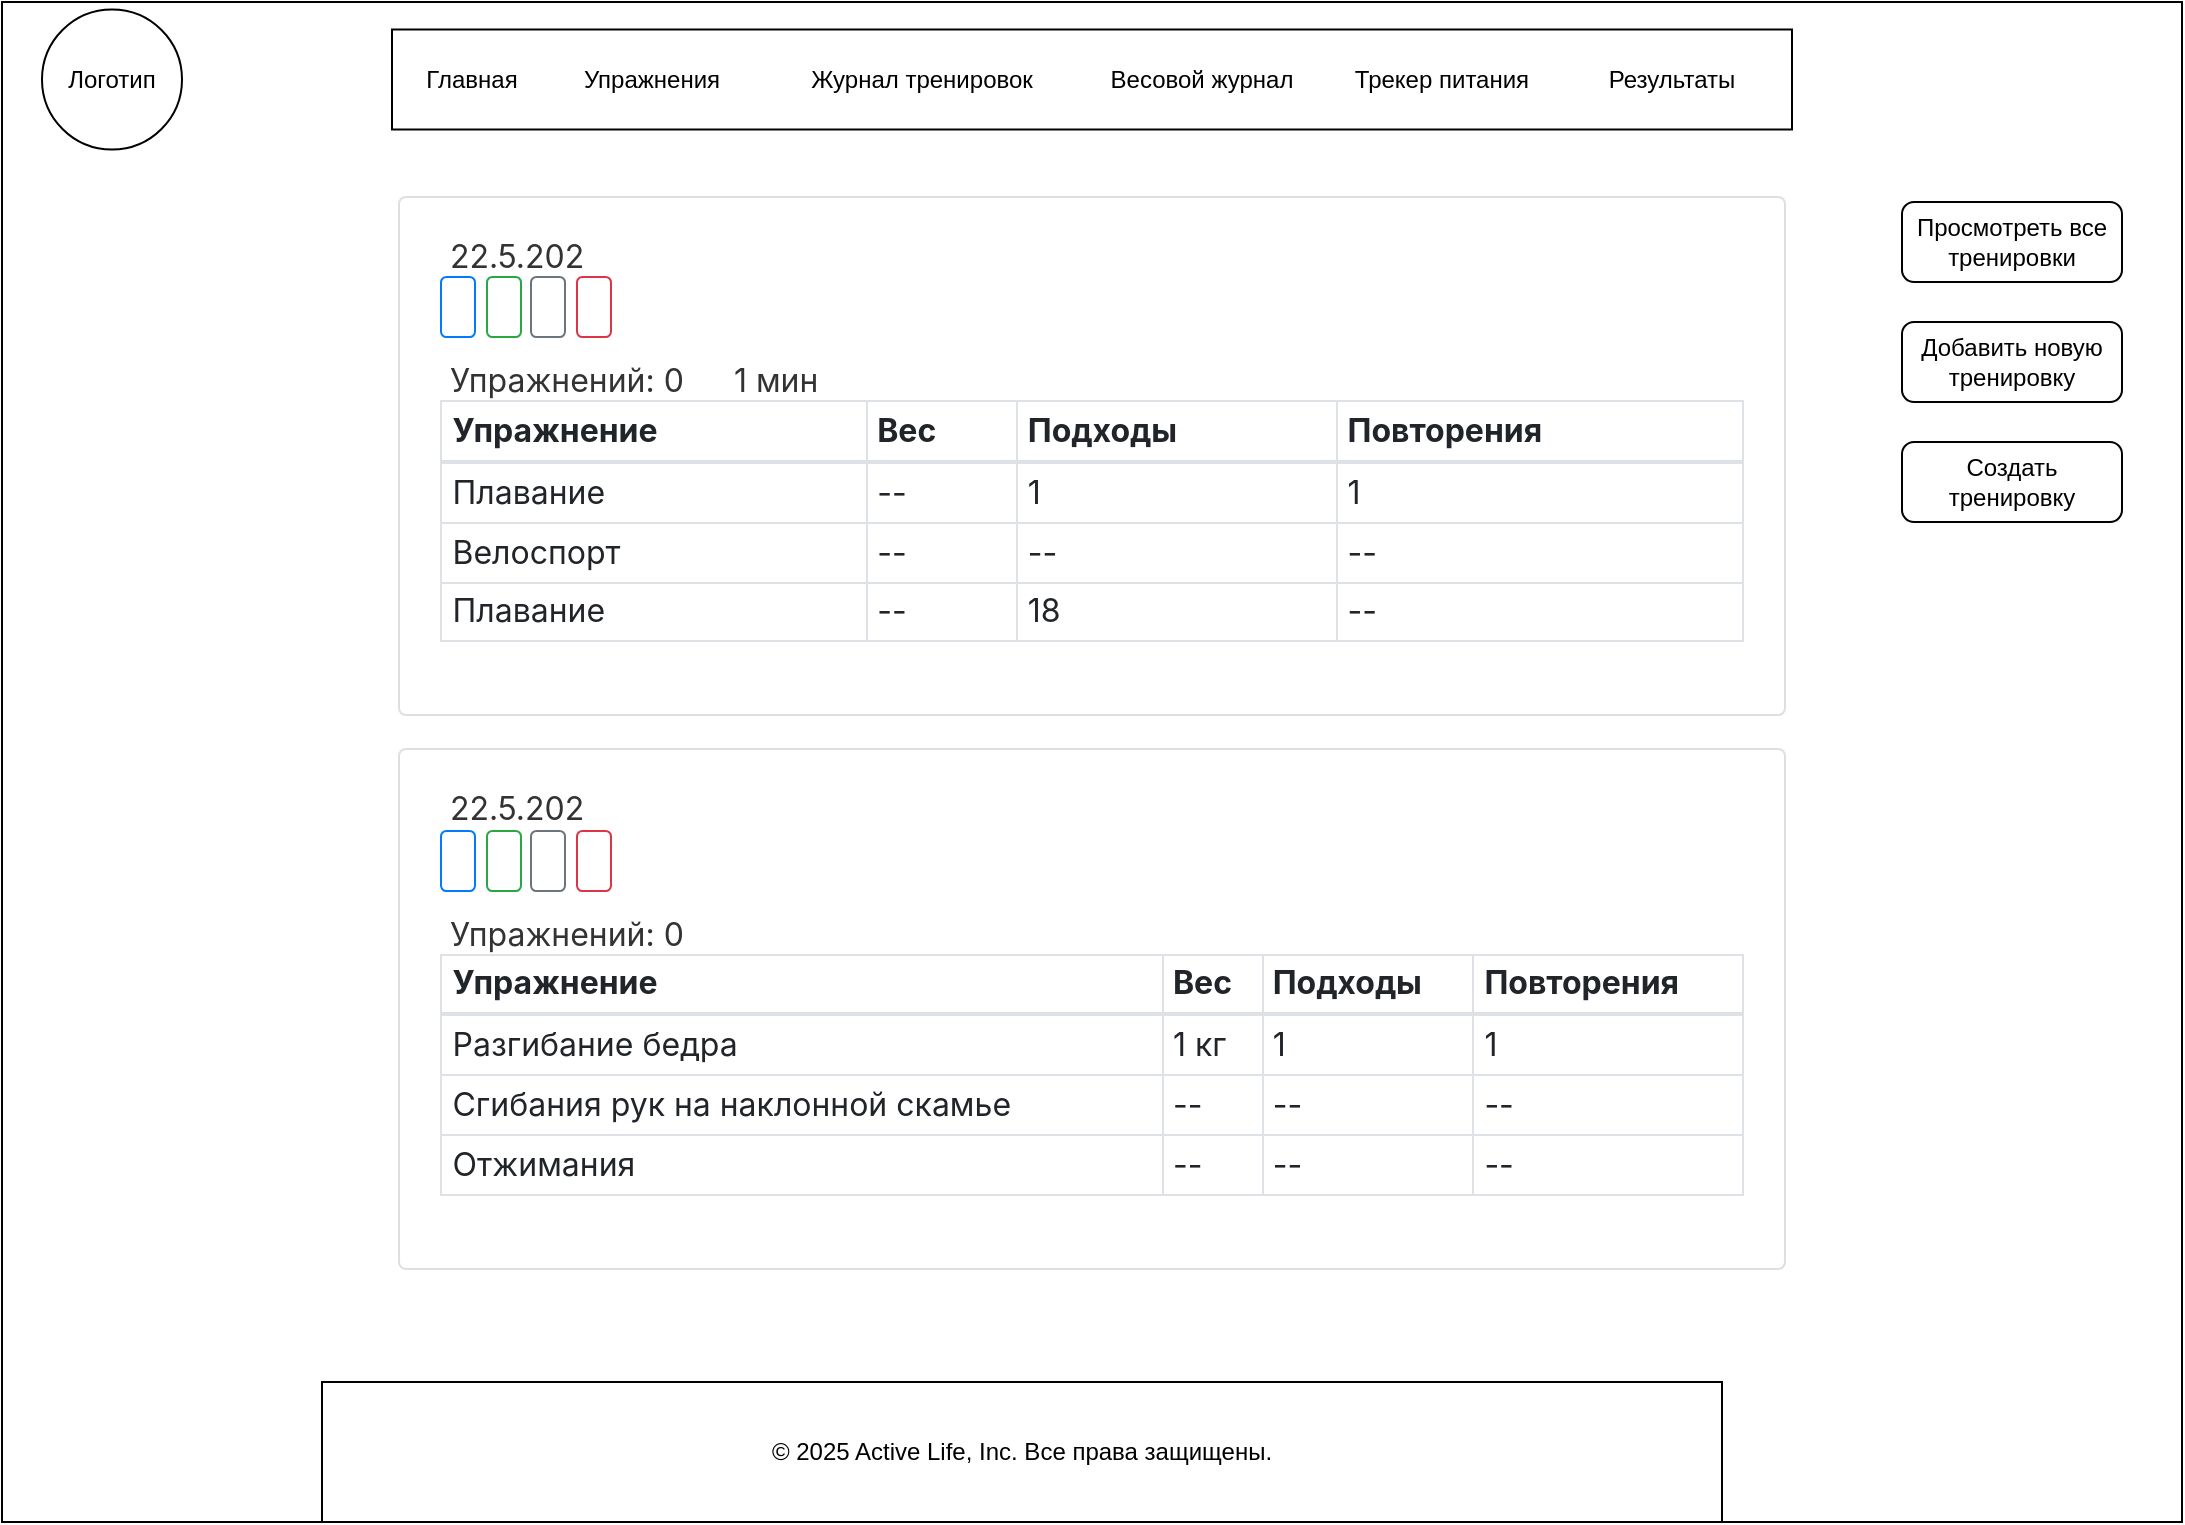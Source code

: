 <mxfile version="27.1.1">
  <diagram name="Страница — 1" id="Hlc0T5OV5nTlnzMZ5ySf">
    <mxGraphModel dx="1959" dy="884" grid="1" gridSize="10" guides="1" tooltips="1" connect="1" arrows="1" fold="1" page="1" pageScale="1" pageWidth="827" pageHeight="1169" math="0" shadow="0">
      <root>
        <mxCell id="0" />
        <mxCell id="1" parent="0" />
        <mxCell id="ZbcpjQBcdrtAO-jrBeKX-1" value="&#xa;&lt;div style=&quot;box-sizing: border-box; position: relative; display: flex; flex-direction: column; min-width: 0px; overflow-wrap: break-word; background-color: rgb(255, 255, 255); background-clip: border-box; border: 1px solid rgba(0, 0, 0, 0.125); border-radius: 0.25rem; margin-bottom: 1rem !important; color: rgb(51, 51, 51); font-family: -apple-system, BlinkMacSystemFont, &amp;quot;Segoe UI&amp;quot;, Roboto, &amp;quot;Helvetica Neue&amp;quot;, Arial, &amp;quot;Noto Sans&amp;quot;, sans-serif, &amp;quot;Apple Color Emoji&amp;quot;, &amp;quot;Segoe UI Emoji&amp;quot;, &amp;quot;Segoe UI Symbol&amp;quot;, &amp;quot;Noto Color Emoji&amp;quot;; font-size: 16px; font-style: normal; font-variant-ligatures: normal; font-variant-caps: normal; font-weight: 400; letter-spacing: normal; orphans: 2; text-align: left; text-indent: 0px; text-transform: none; widows: 2; word-spacing: 0px; -webkit-text-stroke-width: 0px; white-space: normal; text-decoration-thickness: initial; text-decoration-style: initial; text-decoration-color: initial;&quot; class=&quot;card mb-3&quot;&gt;&lt;div style=&quot;box-sizing: border-box; flex: 1 1 auto; min-height: 1px; padding: 1.25rem;&quot; class=&quot;card-body&quot;&gt;&lt;div style=&quot;box-sizing: border-box; margin-bottom: 0.75rem;&quot; class=&quot;card-title&quot;&gt;&lt;span style=&quot;box-sizing: border-box;&quot; class=&quot;date&quot;&gt;&lt;i style=&quot;box-sizing: border-box; display: inline-block; font-style: normal; font-variant: normal; font-size-adjust: none; font-kerning: auto; font-optical-sizing: auto; font-feature-settings: normal; font-variation-settings: normal; font-weight: normal; font-stretch: normal; line-height: 1; font-family: FontAwesome; font-size: inherit; text-rendering: auto; -webkit-font-smoothing: antialiased;&quot; class=&quot;fa fa-calendar&quot;&gt;&lt;/i&gt;&lt;span&gt;&amp;nbsp;&lt;/span&gt;22.5.202&lt;/span&gt;&lt;div style=&quot;box-sizing: border-box;&quot; class=&quot;actions&quot;&gt;&lt;a style=&quot;box-sizing: border-box; color: rgb(0, 123, 255); text-decoration: none !important; background-color: transparent; display: inline-block; font-weight: 400; text-align: center; vertical-align: middle; user-select: none; border: 1px solid rgb(0, 123, 255); padding: 0.25rem 0.5rem; font-size: 0.875rem; line-height: 1.5; border-radius: 0.2rem; transition: color 0.15s ease-in-out, background-color 0.15s ease-in-out, border-color 0.15s ease-in-out, box-shadow 0.15s ease-in-out; cursor: pointer;&quot; href=&quot;http://127.0.0.1:8000/exlog/log/10/&quot; title=&quot;Подробности&quot; class=&quot;btn btn-outline-primary btn-sm&quot;&gt;&lt;i style=&quot;box-sizing: border-box; display: inline-block; font-style: normal; font-variant: normal; font-size-adjust: none; font-kerning: auto; font-optical-sizing: auto; font-feature-settings: normal; font-variation-settings: normal; font-weight: normal; font-stretch: normal; line-height: 1; font-family: FontAwesome; font-size: inherit; text-rendering: auto; -webkit-font-smoothing: antialiased;&quot; class=&quot;fa fa-list&quot;&gt;&lt;/i&gt;&lt;/a&gt;&lt;span&gt;&amp;nbsp;&lt;/span&gt;&lt;a style=&quot;box-sizing: border-box; color: rgb(40, 167, 69); text-decoration: none !important; background-color: transparent; display: inline-block; font-weight: 400; text-align: center; vertical-align: middle; user-select: none; border: 1px solid rgb(40, 167, 69); padding: 0.25rem 0.5rem; font-size: 0.875rem; line-height: 1.5; border-radius: 0.2rem; transition: color 0.15s ease-in-out, background-color 0.15s ease-in-out, border-color 0.15s ease-in-out, box-shadow 0.15s ease-in-out; cursor: pointer;&quot; href=&quot;http://127.0.0.1:8000/exlog/log/10/addexercise/&quot; title=&quot;Добавить упражнение&quot; class=&quot;btn btn-outline-success btn-sm&quot;&gt;&lt;i style=&quot;box-sizing: border-box; display: inline-block; font-style: normal; font-variant: normal; font-size-adjust: none; font-kerning: auto; font-optical-sizing: auto; font-feature-settings: normal; font-variation-settings: normal; font-weight: normal; font-stretch: normal; line-height: 1; font-family: FontAwesome; font-size: inherit; text-rendering: auto; -webkit-font-smoothing: antialiased;&quot; class=&quot;fa fa-plus&quot;&gt;&lt;/i&gt;&lt;/a&gt;&lt;span&gt;&amp;nbsp;&lt;/span&gt;&lt;a style=&quot;box-sizing: border-box; color: rgb(108, 117, 125); text-decoration: none !important; background-color: transparent; display: inline-block; font-weight: 400; text-align: center; vertical-align: middle; user-select: none; border: 1px solid rgb(108, 117, 125); padding: 0.25rem 0.5rem; font-size: 0.875rem; line-height: 1.5; border-radius: 0.2rem; transition: color 0.15s ease-in-out, background-color 0.15s ease-in-out, border-color 0.15s ease-in-out, box-shadow 0.15s ease-in-out; cursor: pointer;&quot; href=&quot;http://127.0.0.1:8000/exlog/log/10/update/&quot; title=&quot;Редактировать тренировку&quot; class=&quot;btn btn-outline-secondary btn-sm&quot;&gt;&lt;i style=&quot;box-sizing: border-box; display: inline-block; font-style: normal; font-variant: normal; font-size-adjust: none; font-kerning: auto; font-optical-sizing: auto; font-feature-settings: normal; font-variation-settings: normal; font-weight: normal; font-stretch: normal; line-height: 1; font-family: FontAwesome; font-size: inherit; text-rendering: auto; -webkit-font-smoothing: antialiased;&quot; class=&quot;fa fa-edit&quot;&gt;&lt;/i&gt;&lt;/a&gt;&lt;span&gt;&amp;nbsp;&lt;/span&gt;&lt;a style=&quot;box-sizing: border-box; color: rgb(220, 53, 69); text-decoration: none !important; background-color: transparent; display: inline-block; font-weight: 400; text-align: center; vertical-align: middle; user-select: none; border: 1px solid rgb(220, 53, 69); padding: 0.25rem 0.5rem; font-size: 0.875rem; line-height: 1.5; border-radius: 0.2rem; transition: color 0.15s ease-in-out, background-color 0.15s ease-in-out, border-color 0.15s ease-in-out, box-shadow 0.15s ease-in-out; cursor: pointer;&quot; href=&quot;http://127.0.0.1:8000/exlog/log/10/delete/&quot; title=&quot;Удалить тренировку&quot; class=&quot;btn btn-outline-danger btn-sm&quot;&gt;&lt;i style=&quot;box-sizing: border-box; display: inline-block; font-style: normal; font-variant: normal; font-size-adjust: none; font-kerning: auto; font-optical-sizing: auto; font-feature-settings: normal; font-variation-settings: normal; font-weight: normal; font-stretch: normal; line-height: 1; font-family: FontAwesome; font-size: inherit; text-rendering: auto; -webkit-font-smoothing: antialiased;&quot; class=&quot;fa fa-trash&quot;&gt;&lt;/i&gt;&lt;/a&gt;&lt;/div&gt;&lt;/div&gt;&lt;div style=&quot;box-sizing: border-box;&quot; class=&quot;card-summary&quot;&gt;&lt;span style=&quot;box-sizing: border-box;&quot;&gt;&lt;i style=&quot;box-sizing: border-box; display: inline-block; font-style: normal; font-variant: normal; font-size-adjust: none; font-kerning: auto; font-optical-sizing: auto; font-feature-settings: normal; font-variation-settings: normal; font-weight: normal; font-stretch: normal; line-height: 1; font-family: FontAwesome; font-size: inherit; text-rendering: auto; -webkit-font-smoothing: antialiased;&quot; class=&quot;fa fa-dumbbell&quot;&gt;&lt;/i&gt;&lt;span&gt;&amp;nbsp;&lt;/span&gt;Упражнений: 0&lt;/span&gt;&lt;span&gt;&amp;nbsp;&lt;/span&gt;&lt;span style=&quot;box-sizing: border-box; margin-left: 1rem !important;&quot; class=&quot;ml-3&quot;&gt;&lt;i style=&quot;box-sizing: border-box; display: inline-block; font-style: normal; font-variant: normal; font-size-adjust: none; font-kerning: auto; font-optical-sizing: auto; font-feature-settings: normal; font-variation-settings: normal; font-weight: normal; font-stretch: normal; line-height: 1; font-family: FontAwesome; font-size: inherit; text-rendering: auto; -webkit-font-smoothing: antialiased;&quot; class=&quot;fa fa-clock&quot;&gt;&lt;/i&gt;&lt;span&gt;&amp;nbsp;&lt;/span&gt;1 мин&lt;/span&gt;&lt;/div&gt;&lt;div style=&quot;box-sizing: border-box; margin-bottom: 0px;&quot; class=&quot;card-text&quot;&gt;&lt;table style=&quot;box-sizing: border-box; border-collapse: collapse; width: 651.111px; margin-bottom: 1rem; color: rgb(33, 37, 41); border: 1px solid rgb(222, 226, 230);&quot; class=&quot;table table-sm table-bordered&quot;&gt;&lt;thead style=&quot;box-sizing: border-box;&quot;&gt;&lt;tr style=&quot;box-sizing: border-box;&quot;&gt;&lt;th style=&quot;box-sizing: border-box; text-align: inherit; padding: 0.3rem; vertical-align: bottom; border-width: 1px 1px 2px; border-style: solid; border-color: rgb(222, 226, 230); border-image: initial;&quot;&gt;Упражнение&lt;/th&gt;&lt;th style=&quot;box-sizing: border-box; text-align: inherit; padding: 0.3rem; vertical-align: bottom; border-width: 1px 1px 2px; border-style: solid; border-color: rgb(222, 226, 230); border-image: initial;&quot;&gt;Вес&lt;/th&gt;&lt;th style=&quot;box-sizing: border-box; text-align: inherit; padding: 0.3rem; vertical-align: bottom; border-width: 1px 1px 2px; border-style: solid; border-color: rgb(222, 226, 230); border-image: initial;&quot;&gt;Подходы&lt;/th&gt;&lt;th style=&quot;box-sizing: border-box; text-align: inherit; padding: 0.3rem; vertical-align: bottom; border-width: 1px 1px 2px; border-style: solid; border-color: rgb(222, 226, 230); border-image: initial;&quot;&gt;Повторения&lt;/th&gt;&lt;/tr&gt;&lt;/thead&gt;&lt;tbody style=&quot;box-sizing: border-box;&quot;&gt;&lt;tr style=&quot;box-sizing: border-box;&quot;&gt;&lt;td style=&quot;box-sizing: border-box; padding: 0.3rem; vertical-align: top; border: 1px solid rgb(222, 226, 230);&quot;&gt;Плавание&lt;/td&gt;&lt;td style=&quot;box-sizing: border-box; padding: 0.3rem; vertical-align: top; border: 1px solid rgb(222, 226, 230);&quot;&gt;--&lt;/td&gt;&lt;td style=&quot;box-sizing: border-box; padding: 0.3rem; vertical-align: top; border: 1px solid rgb(222, 226, 230);&quot;&gt;1&lt;/td&gt;&lt;td style=&quot;box-sizing: border-box; padding: 0.3rem; vertical-align: top; border: 1px solid rgb(222, 226, 230);&quot;&gt;1&lt;/td&gt;&lt;/tr&gt;&lt;tr style=&quot;box-sizing: border-box;&quot;&gt;&lt;td style=&quot;box-sizing: border-box; padding: 0.3rem; vertical-align: top; border: 1px solid rgb(222, 226, 230);&quot;&gt;Велоспорт&lt;/td&gt;&lt;td style=&quot;box-sizing: border-box; padding: 0.3rem; vertical-align: top; border: 1px solid rgb(222, 226, 230);&quot;&gt;--&lt;/td&gt;&lt;td style=&quot;box-sizing: border-box; padding: 0.3rem; vertical-align: top; border: 1px solid rgb(222, 226, 230);&quot;&gt;--&lt;/td&gt;&lt;td style=&quot;box-sizing: border-box; padding: 0.3rem; vertical-align: top; border: 1px solid rgb(222, 226, 230);&quot;&gt;--&lt;/td&gt;&lt;/tr&gt;&lt;tr style=&quot;box-sizing: border-box;&quot;&gt;&lt;td style=&quot;box-sizing: border-box; padding: 0.3rem; vertical-align: top; border: 1px solid rgb(222, 226, 230);&quot;&gt;Плавание&lt;/td&gt;&lt;td style=&quot;box-sizing: border-box; padding: 0.3rem; vertical-align: top; border: 1px solid rgb(222, 226, 230);&quot;&gt;--&lt;/td&gt;&lt;td style=&quot;box-sizing: border-box; padding: 0.3rem; vertical-align: top; border: 1px solid rgb(222, 226, 230);&quot;&gt;18&lt;/td&gt;&lt;td style=&quot;box-sizing: border-box; padding: 0.3rem; vertical-align: top; border: 1px solid rgb(222, 226, 230);&quot;&gt;--&lt;/td&gt;&lt;/tr&gt;&lt;/tbody&gt;&lt;/table&gt;&lt;/div&gt;&lt;/div&gt;&lt;/div&gt;&lt;div style=&quot;box-sizing: border-box; position: relative; display: flex; flex-direction: column; min-width: 0px; overflow-wrap: break-word; background-color: rgb(255, 255, 255); background-clip: border-box; border: 1px solid rgba(0, 0, 0, 0.125); border-radius: 0.25rem; margin-bottom: 1rem !important; color: rgb(51, 51, 51); font-family: -apple-system, BlinkMacSystemFont, &amp;quot;Segoe UI&amp;quot;, Roboto, &amp;quot;Helvetica Neue&amp;quot;, Arial, &amp;quot;Noto Sans&amp;quot;, sans-serif, &amp;quot;Apple Color Emoji&amp;quot;, &amp;quot;Segoe UI Emoji&amp;quot;, &amp;quot;Segoe UI Symbol&amp;quot;, &amp;quot;Noto Color Emoji&amp;quot;; font-size: 16px; font-style: normal; font-variant-ligatures: normal; font-variant-caps: normal; font-weight: 400; letter-spacing: normal; orphans: 2; text-align: left; text-indent: 0px; text-transform: none; widows: 2; word-spacing: 0px; -webkit-text-stroke-width: 0px; white-space: normal; text-decoration-thickness: initial; text-decoration-style: initial; text-decoration-color: initial;&quot; class=&quot;card mb-3&quot;&gt;&lt;div style=&quot;box-sizing: border-box; flex: 1 1 auto; min-height: 1px; padding: 1.25rem;&quot; class=&quot;card-body&quot;&gt;&lt;div style=&quot;box-sizing: border-box; margin-bottom: 0.75rem;&quot; class=&quot;card-title&quot;&gt;&lt;span style=&quot;box-sizing: border-box;&quot; class=&quot;date&quot;&gt;&lt;i style=&quot;box-sizing: border-box; display: inline-block; font-style: normal; font-variant: normal; font-size-adjust: none; font-kerning: auto; font-optical-sizing: auto; font-feature-settings: normal; font-variation-settings: normal; font-weight: normal; font-stretch: normal; line-height: 1; font-family: FontAwesome; font-size: inherit; text-rendering: auto; -webkit-font-smoothing: antialiased;&quot; class=&quot;fa fa-calendar&quot;&gt;&lt;/i&gt;&lt;span&gt;&amp;nbsp;&lt;/span&gt;22.5.202&lt;/span&gt;&lt;div style=&quot;box-sizing: border-box;&quot; class=&quot;actions&quot;&gt;&lt;a style=&quot;box-sizing: border-box; color: rgb(0, 123, 255); text-decoration: none !important; background-color: transparent; display: inline-block; font-weight: 400; text-align: center; vertical-align: middle; user-select: none; border: 1px solid rgb(0, 123, 255); padding: 0.25rem 0.5rem; font-size: 0.875rem; line-height: 1.5; border-radius: 0.2rem; transition: color 0.15s ease-in-out, background-color 0.15s ease-in-out, border-color 0.15s ease-in-out, box-shadow 0.15s ease-in-out; cursor: pointer;&quot; href=&quot;http://127.0.0.1:8000/exlog/log/9/&quot; title=&quot;Подробности&quot; class=&quot;btn btn-outline-primary btn-sm&quot;&gt;&lt;i style=&quot;box-sizing: border-box; display: inline-block; font-style: normal; font-variant: normal; font-size-adjust: none; font-kerning: auto; font-optical-sizing: auto; font-feature-settings: normal; font-variation-settings: normal; font-weight: normal; font-stretch: normal; line-height: 1; font-family: FontAwesome; font-size: inherit; text-rendering: auto; -webkit-font-smoothing: antialiased;&quot; class=&quot;fa fa-list&quot;&gt;&lt;/i&gt;&lt;/a&gt;&lt;span&gt;&amp;nbsp;&lt;/span&gt;&lt;a style=&quot;box-sizing: border-box; color: rgb(40, 167, 69); text-decoration: none !important; background-color: transparent; display: inline-block; font-weight: 400; text-align: center; vertical-align: middle; user-select: none; border: 1px solid rgb(40, 167, 69); padding: 0.25rem 0.5rem; font-size: 0.875rem; line-height: 1.5; border-radius: 0.2rem; transition: color 0.15s ease-in-out, background-color 0.15s ease-in-out, border-color 0.15s ease-in-out, box-shadow 0.15s ease-in-out; cursor: pointer;&quot; href=&quot;http://127.0.0.1:8000/exlog/log/9/addexercise/&quot; title=&quot;Добавить упражнение&quot; class=&quot;btn btn-outline-success btn-sm&quot;&gt;&lt;i style=&quot;box-sizing: border-box; display: inline-block; font-style: normal; font-variant: normal; font-size-adjust: none; font-kerning: auto; font-optical-sizing: auto; font-feature-settings: normal; font-variation-settings: normal; font-weight: normal; font-stretch: normal; line-height: 1; font-family: FontAwesome; font-size: inherit; text-rendering: auto; -webkit-font-smoothing: antialiased;&quot; class=&quot;fa fa-plus&quot;&gt;&lt;/i&gt;&lt;/a&gt;&lt;span&gt;&amp;nbsp;&lt;/span&gt;&lt;a style=&quot;box-sizing: border-box; color: rgb(108, 117, 125); text-decoration: none !important; background-color: transparent; display: inline-block; font-weight: 400; text-align: center; vertical-align: middle; user-select: none; border: 1px solid rgb(108, 117, 125); padding: 0.25rem 0.5rem; font-size: 0.875rem; line-height: 1.5; border-radius: 0.2rem; transition: color 0.15s ease-in-out, background-color 0.15s ease-in-out, border-color 0.15s ease-in-out, box-shadow 0.15s ease-in-out; cursor: pointer;&quot; href=&quot;http://127.0.0.1:8000/exlog/log/9/update/&quot; title=&quot;Редактировать тренировку&quot; class=&quot;btn btn-outline-secondary btn-sm&quot;&gt;&lt;i style=&quot;box-sizing: border-box; display: inline-block; font-style: normal; font-variant: normal; font-size-adjust: none; font-kerning: auto; font-optical-sizing: auto; font-feature-settings: normal; font-variation-settings: normal; font-weight: normal; font-stretch: normal; line-height: 1; font-family: FontAwesome; font-size: inherit; text-rendering: auto; -webkit-font-smoothing: antialiased;&quot; class=&quot;fa fa-edit&quot;&gt;&lt;/i&gt;&lt;/a&gt;&lt;span&gt;&amp;nbsp;&lt;/span&gt;&lt;a style=&quot;box-sizing: border-box; color: rgb(220, 53, 69); text-decoration: none !important; background-color: transparent; display: inline-block; font-weight: 400; text-align: center; vertical-align: middle; user-select: none; border: 1px solid rgb(220, 53, 69); padding: 0.25rem 0.5rem; font-size: 0.875rem; line-height: 1.5; border-radius: 0.2rem; transition: color 0.15s ease-in-out, background-color 0.15s ease-in-out, border-color 0.15s ease-in-out, box-shadow 0.15s ease-in-out; cursor: pointer;&quot; href=&quot;http://127.0.0.1:8000/exlog/log/9/delete/&quot; title=&quot;Удалить тренировку&quot; class=&quot;btn btn-outline-danger btn-sm&quot;&gt;&lt;i style=&quot;box-sizing: border-box; display: inline-block; font-style: normal; font-variant: normal; font-size-adjust: none; font-kerning: auto; font-optical-sizing: auto; font-feature-settings: normal; font-variation-settings: normal; font-weight: normal; font-stretch: normal; line-height: 1; font-family: FontAwesome; font-size: inherit; text-rendering: auto; -webkit-font-smoothing: antialiased;&quot; class=&quot;fa fa-trash&quot;&gt;&lt;/i&gt;&lt;/a&gt;&lt;/div&gt;&lt;/div&gt;&lt;div style=&quot;box-sizing: border-box;&quot; class=&quot;card-summary&quot;&gt;&lt;span style=&quot;box-sizing: border-box;&quot;&gt;&lt;i style=&quot;box-sizing: border-box; display: inline-block; font-style: normal; font-variant: normal; font-size-adjust: none; font-kerning: auto; font-optical-sizing: auto; font-feature-settings: normal; font-variation-settings: normal; font-weight: normal; font-stretch: normal; line-height: 1; font-family: FontAwesome; font-size: inherit; text-rendering: auto; -webkit-font-smoothing: antialiased;&quot; class=&quot;fa fa-dumbbell&quot;&gt;&lt;/i&gt;&lt;span&gt;&amp;nbsp;&lt;/span&gt;Упражнений: 0&lt;/span&gt;&lt;/div&gt;&lt;div style=&quot;box-sizing: border-box; margin-bottom: 0px;&quot; class=&quot;card-text&quot;&gt;&lt;table style=&quot;box-sizing: border-box; border-collapse: collapse; width: 651.111px; margin-bottom: 1rem; color: rgb(33, 37, 41); border: 1px solid rgb(222, 226, 230);&quot; class=&quot;table table-sm table-bordered&quot;&gt;&lt;thead style=&quot;box-sizing: border-box;&quot;&gt;&lt;tr style=&quot;box-sizing: border-box;&quot;&gt;&lt;th style=&quot;box-sizing: border-box; text-align: inherit; padding: 0.3rem; vertical-align: bottom; border-width: 1px 1px 2px; border-style: solid; border-color: rgb(222, 226, 230); border-image: initial;&quot;&gt;Упражнение&lt;/th&gt;&lt;th style=&quot;box-sizing: border-box; text-align: inherit; padding: 0.3rem; vertical-align: bottom; border-width: 1px 1px 2px; border-style: solid; border-color: rgb(222, 226, 230); border-image: initial;&quot;&gt;Вес&lt;/th&gt;&lt;th style=&quot;box-sizing: border-box; text-align: inherit; padding: 0.3rem; vertical-align: bottom; border-width: 1px 1px 2px; border-style: solid; border-color: rgb(222, 226, 230); border-image: initial;&quot;&gt;Подходы&lt;/th&gt;&lt;th style=&quot;box-sizing: border-box; text-align: inherit; padding: 0.3rem; vertical-align: bottom; border-width: 1px 1px 2px; border-style: solid; border-color: rgb(222, 226, 230); border-image: initial;&quot;&gt;Повторения&lt;/th&gt;&lt;/tr&gt;&lt;/thead&gt;&lt;tbody style=&quot;box-sizing: border-box;&quot;&gt;&lt;tr style=&quot;box-sizing: border-box;&quot;&gt;&lt;td style=&quot;box-sizing: border-box; padding: 0.3rem; vertical-align: top; border: 1px solid rgb(222, 226, 230);&quot;&gt;Разгибание бедра&lt;/td&gt;&lt;td style=&quot;box-sizing: border-box; padding: 0.3rem; vertical-align: top; border: 1px solid rgb(222, 226, 230);&quot;&gt;1 кг&lt;/td&gt;&lt;td style=&quot;box-sizing: border-box; padding: 0.3rem; vertical-align: top; border: 1px solid rgb(222, 226, 230);&quot;&gt;1&lt;/td&gt;&lt;td style=&quot;box-sizing: border-box; padding: 0.3rem; vertical-align: top; border: 1px solid rgb(222, 226, 230);&quot;&gt;1&lt;/td&gt;&lt;/tr&gt;&lt;tr style=&quot;box-sizing: border-box;&quot;&gt;&lt;td style=&quot;box-sizing: border-box; padding: 0.3rem; vertical-align: top; border: 1px solid rgb(222, 226, 230);&quot;&gt;Сгибания рук на наклонной скамье&lt;/td&gt;&lt;td style=&quot;box-sizing: border-box; padding: 0.3rem; vertical-align: top; border: 1px solid rgb(222, 226, 230);&quot;&gt;--&lt;/td&gt;&lt;td style=&quot;box-sizing: border-box; padding: 0.3rem; vertical-align: top; border: 1px solid rgb(222, 226, 230);&quot;&gt;--&lt;/td&gt;&lt;td style=&quot;box-sizing: border-box; padding: 0.3rem; vertical-align: top; border: 1px solid rgb(222, 226, 230);&quot;&gt;--&lt;/td&gt;&lt;/tr&gt;&lt;tr style=&quot;box-sizing: border-box;&quot;&gt;&lt;td style=&quot;box-sizing: border-box; padding: 0.3rem; vertical-align: top; border: 1px solid rgb(222, 226, 230);&quot;&gt;Отжимания&lt;/td&gt;&lt;td style=&quot;box-sizing: border-box; padding: 0.3rem; vertical-align: top; border: 1px solid rgb(222, 226, 230);&quot;&gt;--&lt;/td&gt;&lt;td style=&quot;box-sizing: border-box; padding: 0.3rem; vertical-align: top; border: 1px solid rgb(222, 226, 230);&quot;&gt;--&lt;/td&gt;&lt;td style=&quot;box-sizing: border-box; padding: 0.3rem; vertical-align: top; border: 1px solid rgb(222, 226, 230);&quot;&gt;--&lt;/td&gt;&lt;/tr&gt;&lt;/tbody&gt;&lt;/table&gt;&lt;/div&gt;&lt;/div&gt;&lt;/div&gt;&#xa;&#xa;" style="rounded=0;whiteSpace=wrap;html=1;" parent="1" vertex="1">
          <mxGeometry x="570" y="100" width="1090" height="760" as="geometry" />
        </mxCell>
        <mxCell id="ZbcpjQBcdrtAO-jrBeKX-2" value="Логотип" style="ellipse;whiteSpace=wrap;html=1;aspect=fixed;" parent="1" vertex="1">
          <mxGeometry x="590" y="103.75" width="70" height="70" as="geometry" />
        </mxCell>
        <mxCell id="ZbcpjQBcdrtAO-jrBeKX-12" value="© 2025 Active Life, Inc. Все права защищены." style="rounded=0;whiteSpace=wrap;html=1;" parent="1" vertex="1">
          <mxGeometry x="730" y="790" width="700" height="70" as="geometry" />
        </mxCell>
        <mxCell id="5OUrLvSG8EalBq0J1Py8-1" value="Просмотреть все тренировки" style="rounded=1;whiteSpace=wrap;html=1;" parent="1" vertex="1">
          <mxGeometry x="1520" y="200" width="110" height="40" as="geometry" />
        </mxCell>
        <mxCell id="5OUrLvSG8EalBq0J1Py8-2" value="Добавить новую тренировку" style="rounded=1;whiteSpace=wrap;html=1;" parent="1" vertex="1">
          <mxGeometry x="1520" y="260" width="110" height="40" as="geometry" />
        </mxCell>
        <mxCell id="5OUrLvSG8EalBq0J1Py8-3" value="Создать тренировку" style="rounded=1;whiteSpace=wrap;html=1;" parent="1" vertex="1">
          <mxGeometry x="1520" y="320" width="110" height="40" as="geometry" />
        </mxCell>
        <mxCell id="ihf0sRBh7ueeEaxvTuwa-9" value="" style="rounded=0;whiteSpace=wrap;html=1;" vertex="1" parent="1">
          <mxGeometry x="765" y="113.75" width="700" height="50" as="geometry" />
        </mxCell>
        <mxCell id="ihf0sRBh7ueeEaxvTuwa-10" value="Главная" style="text;html=1;align=center;verticalAlign=middle;whiteSpace=wrap;rounded=0;" vertex="1" parent="1">
          <mxGeometry x="775" y="123.75" width="60" height="30" as="geometry" />
        </mxCell>
        <mxCell id="ihf0sRBh7ueeEaxvTuwa-11" value="Упражнения" style="text;html=1;align=center;verticalAlign=middle;whiteSpace=wrap;rounded=0;" vertex="1" parent="1">
          <mxGeometry x="865" y="123.75" width="60" height="30" as="geometry" />
        </mxCell>
        <mxCell id="ihf0sRBh7ueeEaxvTuwa-12" value="Журнал тренировок" style="text;html=1;align=center;verticalAlign=middle;whiteSpace=wrap;rounded=0;" vertex="1" parent="1">
          <mxGeometry x="965" y="123.75" width="130" height="30" as="geometry" />
        </mxCell>
        <mxCell id="ihf0sRBh7ueeEaxvTuwa-13" value="Весовой журнал" style="text;html=1;align=center;verticalAlign=middle;whiteSpace=wrap;rounded=0;" vertex="1" parent="1">
          <mxGeometry x="1115" y="121.88" width="110" height="33.75" as="geometry" />
        </mxCell>
        <mxCell id="ihf0sRBh7ueeEaxvTuwa-14" value="Трекер питания" style="text;html=1;align=center;verticalAlign=middle;whiteSpace=wrap;rounded=0;" vertex="1" parent="1">
          <mxGeometry x="1245" y="117.5" width="90" height="42.5" as="geometry" />
        </mxCell>
        <mxCell id="ihf0sRBh7ueeEaxvTuwa-15" value="Результаты" style="text;html=1;align=center;verticalAlign=middle;whiteSpace=wrap;rounded=0;" vertex="1" parent="1">
          <mxGeometry x="1375" y="123.76" width="60" height="30" as="geometry" />
        </mxCell>
      </root>
    </mxGraphModel>
  </diagram>
</mxfile>
